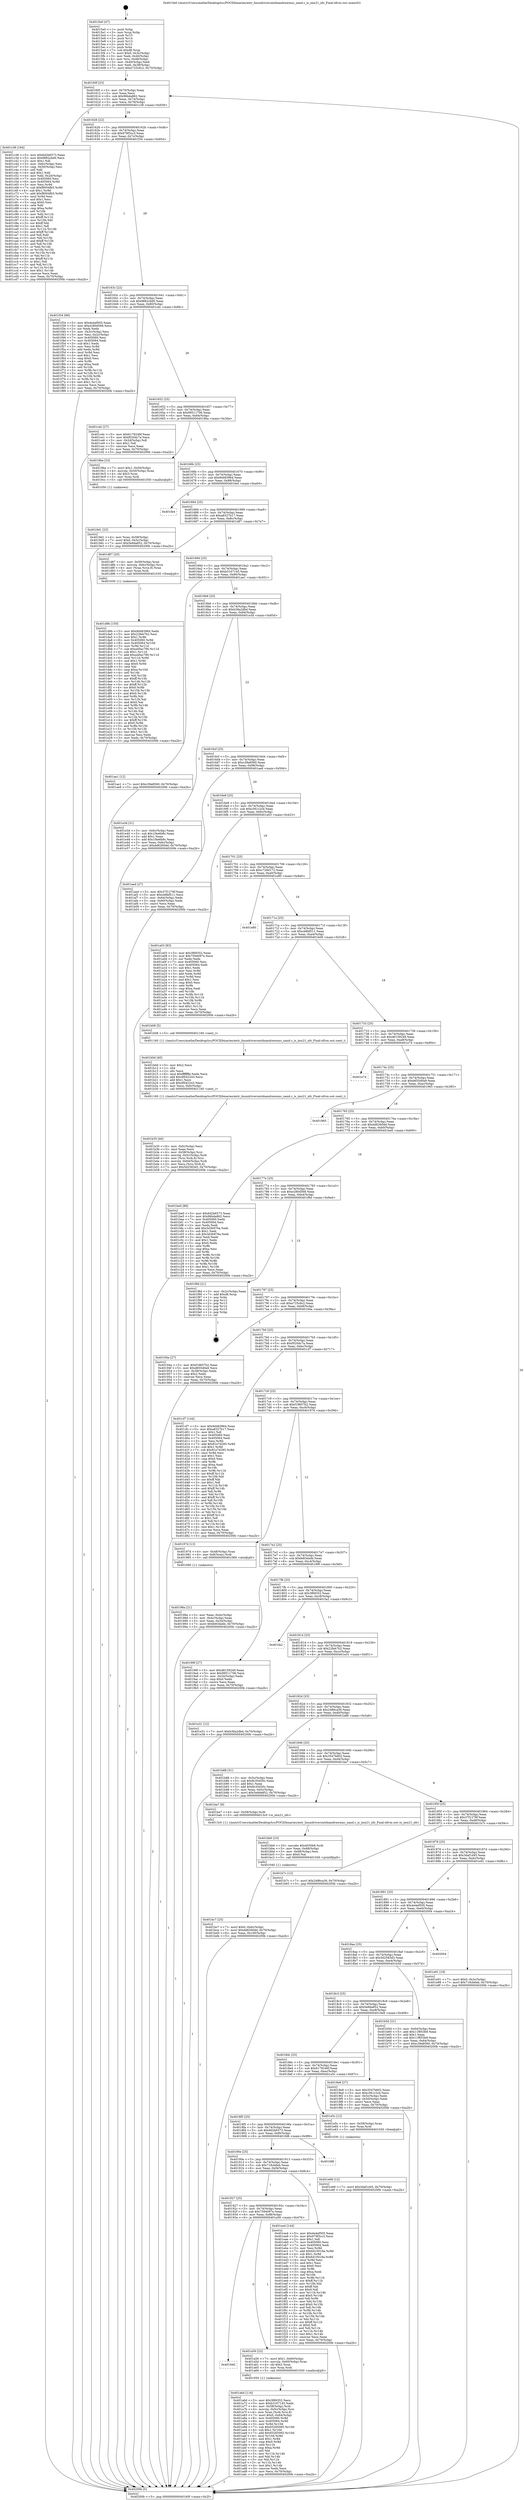 digraph "0x4015e0" {
  label = "0x4015e0 (/mnt/c/Users/mathe/Desktop/tcc/POCII/binaries/extr_linuxdriversmtdnandrawmxc_nand.c_is_imx21_nfc_Final-ollvm.out::main(0))"
  labelloc = "t"
  node[shape=record]

  Entry [label="",width=0.3,height=0.3,shape=circle,fillcolor=black,style=filled]
  "0x40160f" [label="{
     0x40160f [23]\l
     | [instrs]\l
     &nbsp;&nbsp;0x40160f \<+3\>: mov -0x70(%rbp),%eax\l
     &nbsp;&nbsp;0x401612 \<+2\>: mov %eax,%ecx\l
     &nbsp;&nbsp;0x401614 \<+6\>: sub $0x96bda862,%ecx\l
     &nbsp;&nbsp;0x40161a \<+3\>: mov %eax,-0x74(%rbp)\l
     &nbsp;&nbsp;0x40161d \<+3\>: mov %ecx,-0x78(%rbp)\l
     &nbsp;&nbsp;0x401620 \<+6\>: je 0000000000401c38 \<main+0x658\>\l
  }"]
  "0x401c38" [label="{
     0x401c38 [164]\l
     | [instrs]\l
     &nbsp;&nbsp;0x401c38 \<+5\>: mov $0x6d2b6573,%eax\l
     &nbsp;&nbsp;0x401c3d \<+5\>: mov $0x9882cbd0,%ecx\l
     &nbsp;&nbsp;0x401c42 \<+2\>: mov $0x1,%dl\l
     &nbsp;&nbsp;0x401c44 \<+3\>: mov -0x6c(%rbp),%esi\l
     &nbsp;&nbsp;0x401c47 \<+3\>: cmp -0x50(%rbp),%esi\l
     &nbsp;&nbsp;0x401c4a \<+4\>: setl %dil\l
     &nbsp;&nbsp;0x401c4e \<+4\>: and $0x1,%dil\l
     &nbsp;&nbsp;0x401c52 \<+4\>: mov %dil,-0x2d(%rbp)\l
     &nbsp;&nbsp;0x401c56 \<+7\>: mov 0x405060,%esi\l
     &nbsp;&nbsp;0x401c5d \<+8\>: mov 0x405064,%r8d\l
     &nbsp;&nbsp;0x401c65 \<+3\>: mov %esi,%r9d\l
     &nbsp;&nbsp;0x401c68 \<+7\>: sub $0xf8004fb5,%r9d\l
     &nbsp;&nbsp;0x401c6f \<+4\>: sub $0x1,%r9d\l
     &nbsp;&nbsp;0x401c73 \<+7\>: add $0xf8004fb5,%r9d\l
     &nbsp;&nbsp;0x401c7a \<+4\>: imul %r9d,%esi\l
     &nbsp;&nbsp;0x401c7e \<+3\>: and $0x1,%esi\l
     &nbsp;&nbsp;0x401c81 \<+3\>: cmp $0x0,%esi\l
     &nbsp;&nbsp;0x401c84 \<+4\>: sete %dil\l
     &nbsp;&nbsp;0x401c88 \<+4\>: cmp $0xa,%r8d\l
     &nbsp;&nbsp;0x401c8c \<+4\>: setl %r10b\l
     &nbsp;&nbsp;0x401c90 \<+3\>: mov %dil,%r11b\l
     &nbsp;&nbsp;0x401c93 \<+4\>: xor $0xff,%r11b\l
     &nbsp;&nbsp;0x401c97 \<+3\>: mov %r10b,%bl\l
     &nbsp;&nbsp;0x401c9a \<+3\>: xor $0xff,%bl\l
     &nbsp;&nbsp;0x401c9d \<+3\>: xor $0x1,%dl\l
     &nbsp;&nbsp;0x401ca0 \<+3\>: mov %r11b,%r14b\l
     &nbsp;&nbsp;0x401ca3 \<+4\>: and $0xff,%r14b\l
     &nbsp;&nbsp;0x401ca7 \<+3\>: and %dl,%dil\l
     &nbsp;&nbsp;0x401caa \<+3\>: mov %bl,%r15b\l
     &nbsp;&nbsp;0x401cad \<+4\>: and $0xff,%r15b\l
     &nbsp;&nbsp;0x401cb1 \<+3\>: and %dl,%r10b\l
     &nbsp;&nbsp;0x401cb4 \<+3\>: or %dil,%r14b\l
     &nbsp;&nbsp;0x401cb7 \<+3\>: or %r10b,%r15b\l
     &nbsp;&nbsp;0x401cba \<+3\>: xor %r15b,%r14b\l
     &nbsp;&nbsp;0x401cbd \<+3\>: or %bl,%r11b\l
     &nbsp;&nbsp;0x401cc0 \<+4\>: xor $0xff,%r11b\l
     &nbsp;&nbsp;0x401cc4 \<+3\>: or $0x1,%dl\l
     &nbsp;&nbsp;0x401cc7 \<+3\>: and %dl,%r11b\l
     &nbsp;&nbsp;0x401cca \<+3\>: or %r11b,%r14b\l
     &nbsp;&nbsp;0x401ccd \<+4\>: test $0x1,%r14b\l
     &nbsp;&nbsp;0x401cd1 \<+3\>: cmovne %ecx,%eax\l
     &nbsp;&nbsp;0x401cd4 \<+3\>: mov %eax,-0x70(%rbp)\l
     &nbsp;&nbsp;0x401cd7 \<+5\>: jmp 000000000040200b \<main+0xa2b\>\l
  }"]
  "0x401626" [label="{
     0x401626 [22]\l
     | [instrs]\l
     &nbsp;&nbsp;0x401626 \<+5\>: jmp 000000000040162b \<main+0x4b\>\l
     &nbsp;&nbsp;0x40162b \<+3\>: mov -0x74(%rbp),%eax\l
     &nbsp;&nbsp;0x40162e \<+5\>: sub $0x979f3cc3,%eax\l
     &nbsp;&nbsp;0x401633 \<+3\>: mov %eax,-0x7c(%rbp)\l
     &nbsp;&nbsp;0x401636 \<+6\>: je 0000000000401f34 \<main+0x954\>\l
  }"]
  Exit [label="",width=0.3,height=0.3,shape=circle,fillcolor=black,style=filled,peripheries=2]
  "0x401f34" [label="{
     0x401f34 [89]\l
     | [instrs]\l
     &nbsp;&nbsp;0x401f34 \<+5\>: mov $0x4e4ef505,%eax\l
     &nbsp;&nbsp;0x401f39 \<+5\>: mov $0xe280d568,%ecx\l
     &nbsp;&nbsp;0x401f3e \<+2\>: xor %edx,%edx\l
     &nbsp;&nbsp;0x401f40 \<+3\>: mov -0x3c(%rbp),%esi\l
     &nbsp;&nbsp;0x401f43 \<+3\>: mov %esi,-0x2c(%rbp)\l
     &nbsp;&nbsp;0x401f46 \<+7\>: mov 0x405060,%esi\l
     &nbsp;&nbsp;0x401f4d \<+7\>: mov 0x405064,%edi\l
     &nbsp;&nbsp;0x401f54 \<+3\>: sub $0x1,%edx\l
     &nbsp;&nbsp;0x401f57 \<+3\>: mov %esi,%r8d\l
     &nbsp;&nbsp;0x401f5a \<+3\>: add %edx,%r8d\l
     &nbsp;&nbsp;0x401f5d \<+4\>: imul %r8d,%esi\l
     &nbsp;&nbsp;0x401f61 \<+3\>: and $0x1,%esi\l
     &nbsp;&nbsp;0x401f64 \<+3\>: cmp $0x0,%esi\l
     &nbsp;&nbsp;0x401f67 \<+4\>: sete %r9b\l
     &nbsp;&nbsp;0x401f6b \<+3\>: cmp $0xa,%edi\l
     &nbsp;&nbsp;0x401f6e \<+4\>: setl %r10b\l
     &nbsp;&nbsp;0x401f72 \<+3\>: mov %r9b,%r11b\l
     &nbsp;&nbsp;0x401f75 \<+3\>: and %r10b,%r11b\l
     &nbsp;&nbsp;0x401f78 \<+3\>: xor %r10b,%r9b\l
     &nbsp;&nbsp;0x401f7b \<+3\>: or %r9b,%r11b\l
     &nbsp;&nbsp;0x401f7e \<+4\>: test $0x1,%r11b\l
     &nbsp;&nbsp;0x401f82 \<+3\>: cmovne %ecx,%eax\l
     &nbsp;&nbsp;0x401f85 \<+3\>: mov %eax,-0x70(%rbp)\l
     &nbsp;&nbsp;0x401f88 \<+5\>: jmp 000000000040200b \<main+0xa2b\>\l
  }"]
  "0x40163c" [label="{
     0x40163c [22]\l
     | [instrs]\l
     &nbsp;&nbsp;0x40163c \<+5\>: jmp 0000000000401641 \<main+0x61\>\l
     &nbsp;&nbsp;0x401641 \<+3\>: mov -0x74(%rbp),%eax\l
     &nbsp;&nbsp;0x401644 \<+5\>: sub $0x9882cbd0,%eax\l
     &nbsp;&nbsp;0x401649 \<+3\>: mov %eax,-0x80(%rbp)\l
     &nbsp;&nbsp;0x40164c \<+6\>: je 0000000000401cdc \<main+0x6fc\>\l
  }"]
  "0x401e68" [label="{
     0x401e68 [12]\l
     | [instrs]\l
     &nbsp;&nbsp;0x401e68 \<+7\>: movl $0x3daf1d45,-0x70(%rbp)\l
     &nbsp;&nbsp;0x401e6f \<+5\>: jmp 000000000040200b \<main+0xa2b\>\l
  }"]
  "0x401cdc" [label="{
     0x401cdc [27]\l
     | [instrs]\l
     &nbsp;&nbsp;0x401cdc \<+5\>: mov $0x6178246f,%eax\l
     &nbsp;&nbsp;0x401ce1 \<+5\>: mov $0xf020dc7a,%ecx\l
     &nbsp;&nbsp;0x401ce6 \<+3\>: mov -0x2d(%rbp),%dl\l
     &nbsp;&nbsp;0x401ce9 \<+3\>: test $0x1,%dl\l
     &nbsp;&nbsp;0x401cec \<+3\>: cmovne %ecx,%eax\l
     &nbsp;&nbsp;0x401cef \<+3\>: mov %eax,-0x70(%rbp)\l
     &nbsp;&nbsp;0x401cf2 \<+5\>: jmp 000000000040200b \<main+0xa2b\>\l
  }"]
  "0x401652" [label="{
     0x401652 [25]\l
     | [instrs]\l
     &nbsp;&nbsp;0x401652 \<+5\>: jmp 0000000000401657 \<main+0x77\>\l
     &nbsp;&nbsp;0x401657 \<+3\>: mov -0x74(%rbp),%eax\l
     &nbsp;&nbsp;0x40165a \<+5\>: sub $0x99511706,%eax\l
     &nbsp;&nbsp;0x40165f \<+6\>: mov %eax,-0x84(%rbp)\l
     &nbsp;&nbsp;0x401665 \<+6\>: je 00000000004019ba \<main+0x3da\>\l
  }"]
  "0x401d9b" [label="{
     0x401d9b [150]\l
     | [instrs]\l
     &nbsp;&nbsp;0x401d9b \<+5\>: mov $0x9d483964,%edx\l
     &nbsp;&nbsp;0x401da0 \<+5\>: mov $0x22feb7b2,%esi\l
     &nbsp;&nbsp;0x401da5 \<+3\>: mov $0x1,%r8b\l
     &nbsp;&nbsp;0x401da8 \<+8\>: mov 0x405060,%r9d\l
     &nbsp;&nbsp;0x401db0 \<+8\>: mov 0x405064,%r10d\l
     &nbsp;&nbsp;0x401db8 \<+3\>: mov %r9d,%r11d\l
     &nbsp;&nbsp;0x401dbb \<+7\>: sub $0xa40ac790,%r11d\l
     &nbsp;&nbsp;0x401dc2 \<+4\>: sub $0x1,%r11d\l
     &nbsp;&nbsp;0x401dc6 \<+7\>: add $0xa40ac790,%r11d\l
     &nbsp;&nbsp;0x401dcd \<+4\>: imul %r11d,%r9d\l
     &nbsp;&nbsp;0x401dd1 \<+4\>: and $0x1,%r9d\l
     &nbsp;&nbsp;0x401dd5 \<+4\>: cmp $0x0,%r9d\l
     &nbsp;&nbsp;0x401dd9 \<+3\>: sete %bl\l
     &nbsp;&nbsp;0x401ddc \<+4\>: cmp $0xa,%r10d\l
     &nbsp;&nbsp;0x401de0 \<+4\>: setl %r14b\l
     &nbsp;&nbsp;0x401de4 \<+3\>: mov %bl,%r15b\l
     &nbsp;&nbsp;0x401de7 \<+4\>: xor $0xff,%r15b\l
     &nbsp;&nbsp;0x401deb \<+3\>: mov %r14b,%r12b\l
     &nbsp;&nbsp;0x401dee \<+4\>: xor $0xff,%r12b\l
     &nbsp;&nbsp;0x401df2 \<+4\>: xor $0x0,%r8b\l
     &nbsp;&nbsp;0x401df6 \<+3\>: mov %r15b,%r13b\l
     &nbsp;&nbsp;0x401df9 \<+4\>: and $0x0,%r13b\l
     &nbsp;&nbsp;0x401dfd \<+3\>: and %r8b,%bl\l
     &nbsp;&nbsp;0x401e00 \<+3\>: mov %r12b,%al\l
     &nbsp;&nbsp;0x401e03 \<+2\>: and $0x0,%al\l
     &nbsp;&nbsp;0x401e05 \<+3\>: and %r8b,%r14b\l
     &nbsp;&nbsp;0x401e08 \<+3\>: or %bl,%r13b\l
     &nbsp;&nbsp;0x401e0b \<+3\>: or %r14b,%al\l
     &nbsp;&nbsp;0x401e0e \<+3\>: xor %al,%r13b\l
     &nbsp;&nbsp;0x401e11 \<+3\>: or %r12b,%r15b\l
     &nbsp;&nbsp;0x401e14 \<+4\>: xor $0xff,%r15b\l
     &nbsp;&nbsp;0x401e18 \<+4\>: or $0x0,%r8b\l
     &nbsp;&nbsp;0x401e1c \<+3\>: and %r8b,%r15b\l
     &nbsp;&nbsp;0x401e1f \<+3\>: or %r15b,%r13b\l
     &nbsp;&nbsp;0x401e22 \<+4\>: test $0x1,%r13b\l
     &nbsp;&nbsp;0x401e26 \<+3\>: cmovne %esi,%edx\l
     &nbsp;&nbsp;0x401e29 \<+3\>: mov %edx,-0x70(%rbp)\l
     &nbsp;&nbsp;0x401e2c \<+5\>: jmp 000000000040200b \<main+0xa2b\>\l
  }"]
  "0x4019ba" [label="{
     0x4019ba [23]\l
     | [instrs]\l
     &nbsp;&nbsp;0x4019ba \<+7\>: movl $0x1,-0x50(%rbp)\l
     &nbsp;&nbsp;0x4019c1 \<+4\>: movslq -0x50(%rbp),%rax\l
     &nbsp;&nbsp;0x4019c5 \<+4\>: shl $0x3,%rax\l
     &nbsp;&nbsp;0x4019c9 \<+3\>: mov %rax,%rdi\l
     &nbsp;&nbsp;0x4019cc \<+5\>: call 0000000000401050 \<malloc@plt\>\l
     | [calls]\l
     &nbsp;&nbsp;0x401050 \{1\} (unknown)\l
  }"]
  "0x40166b" [label="{
     0x40166b [25]\l
     | [instrs]\l
     &nbsp;&nbsp;0x40166b \<+5\>: jmp 0000000000401670 \<main+0x90\>\l
     &nbsp;&nbsp;0x401670 \<+3\>: mov -0x74(%rbp),%eax\l
     &nbsp;&nbsp;0x401673 \<+5\>: sub $0x9d483964,%eax\l
     &nbsp;&nbsp;0x401678 \<+6\>: mov %eax,-0x88(%rbp)\l
     &nbsp;&nbsp;0x40167e \<+6\>: je 0000000000401fe4 \<main+0xa04\>\l
  }"]
  "0x401bc7" [label="{
     0x401bc7 [25]\l
     | [instrs]\l
     &nbsp;&nbsp;0x401bc7 \<+7\>: movl $0x0,-0x6c(%rbp)\l
     &nbsp;&nbsp;0x401bce \<+7\>: movl $0xdd6260dd,-0x70(%rbp)\l
     &nbsp;&nbsp;0x401bd5 \<+6\>: mov %eax,-0x100(%rbp)\l
     &nbsp;&nbsp;0x401bdb \<+5\>: jmp 000000000040200b \<main+0xa2b\>\l
  }"]
  "0x401fe4" [label="{
     0x401fe4\l
  }", style=dashed]
  "0x401684" [label="{
     0x401684 [25]\l
     | [instrs]\l
     &nbsp;&nbsp;0x401684 \<+5\>: jmp 0000000000401689 \<main+0xa9\>\l
     &nbsp;&nbsp;0x401689 \<+3\>: mov -0x74(%rbp),%eax\l
     &nbsp;&nbsp;0x40168c \<+5\>: sub $0xa8327b17,%eax\l
     &nbsp;&nbsp;0x401691 \<+6\>: mov %eax,-0x8c(%rbp)\l
     &nbsp;&nbsp;0x401697 \<+6\>: je 0000000000401d87 \<main+0x7a7\>\l
  }"]
  "0x401bb0" [label="{
     0x401bb0 [23]\l
     | [instrs]\l
     &nbsp;&nbsp;0x401bb0 \<+10\>: movabs $0x4030b6,%rdi\l
     &nbsp;&nbsp;0x401bba \<+3\>: mov %eax,-0x68(%rbp)\l
     &nbsp;&nbsp;0x401bbd \<+3\>: mov -0x68(%rbp),%esi\l
     &nbsp;&nbsp;0x401bc0 \<+2\>: mov $0x0,%al\l
     &nbsp;&nbsp;0x401bc2 \<+5\>: call 0000000000401040 \<printf@plt\>\l
     | [calls]\l
     &nbsp;&nbsp;0x401040 \{1\} (unknown)\l
  }"]
  "0x401d87" [label="{
     0x401d87 [20]\l
     | [instrs]\l
     &nbsp;&nbsp;0x401d87 \<+4\>: mov -0x58(%rbp),%rax\l
     &nbsp;&nbsp;0x401d8b \<+4\>: movslq -0x6c(%rbp),%rcx\l
     &nbsp;&nbsp;0x401d8f \<+4\>: mov (%rax,%rcx,8),%rax\l
     &nbsp;&nbsp;0x401d93 \<+3\>: mov %rax,%rdi\l
     &nbsp;&nbsp;0x401d96 \<+5\>: call 0000000000401030 \<free@plt\>\l
     | [calls]\l
     &nbsp;&nbsp;0x401030 \{1\} (unknown)\l
  }"]
  "0x40169d" [label="{
     0x40169d [25]\l
     | [instrs]\l
     &nbsp;&nbsp;0x40169d \<+5\>: jmp 00000000004016a2 \<main+0xc2\>\l
     &nbsp;&nbsp;0x4016a2 \<+3\>: mov -0x74(%rbp),%eax\l
     &nbsp;&nbsp;0x4016a5 \<+5\>: sub $0xb3167145,%eax\l
     &nbsp;&nbsp;0x4016aa \<+6\>: mov %eax,-0x90(%rbp)\l
     &nbsp;&nbsp;0x4016b0 \<+6\>: je 0000000000401ae1 \<main+0x501\>\l
  }"]
  "0x401b35" [label="{
     0x401b35 [40]\l
     | [instrs]\l
     &nbsp;&nbsp;0x401b35 \<+6\>: mov -0xfc(%rbp),%ecx\l
     &nbsp;&nbsp;0x401b3b \<+3\>: imul %eax,%ecx\l
     &nbsp;&nbsp;0x401b3e \<+4\>: mov -0x58(%rbp),%rsi\l
     &nbsp;&nbsp;0x401b42 \<+4\>: movslq -0x5c(%rbp),%rdi\l
     &nbsp;&nbsp;0x401b46 \<+4\>: mov (%rsi,%rdi,8),%rsi\l
     &nbsp;&nbsp;0x401b4a \<+4\>: movslq -0x64(%rbp),%rdi\l
     &nbsp;&nbsp;0x401b4e \<+3\>: mov %ecx,(%rsi,%rdi,4)\l
     &nbsp;&nbsp;0x401b51 \<+7\>: movl $0x5d2583d3,-0x70(%rbp)\l
     &nbsp;&nbsp;0x401b58 \<+5\>: jmp 000000000040200b \<main+0xa2b\>\l
  }"]
  "0x401ae1" [label="{
     0x401ae1 [12]\l
     | [instrs]\l
     &nbsp;&nbsp;0x401ae1 \<+7\>: movl $0xc39a8560,-0x70(%rbp)\l
     &nbsp;&nbsp;0x401ae8 \<+5\>: jmp 000000000040200b \<main+0xa2b\>\l
  }"]
  "0x4016b6" [label="{
     0x4016b6 [25]\l
     | [instrs]\l
     &nbsp;&nbsp;0x4016b6 \<+5\>: jmp 00000000004016bb \<main+0xdb\>\l
     &nbsp;&nbsp;0x4016bb \<+3\>: mov -0x74(%rbp),%eax\l
     &nbsp;&nbsp;0x4016be \<+5\>: sub $0xb36a2dbd,%eax\l
     &nbsp;&nbsp;0x4016c3 \<+6\>: mov %eax,-0x94(%rbp)\l
     &nbsp;&nbsp;0x4016c9 \<+6\>: je 0000000000401e3d \<main+0x85d\>\l
  }"]
  "0x401b0d" [label="{
     0x401b0d [40]\l
     | [instrs]\l
     &nbsp;&nbsp;0x401b0d \<+5\>: mov $0x2,%ecx\l
     &nbsp;&nbsp;0x401b12 \<+1\>: cltd\l
     &nbsp;&nbsp;0x401b13 \<+2\>: idiv %ecx\l
     &nbsp;&nbsp;0x401b15 \<+6\>: imul $0xfffffffe,%edx,%ecx\l
     &nbsp;&nbsp;0x401b1b \<+6\>: add $0x4f042243,%ecx\l
     &nbsp;&nbsp;0x401b21 \<+3\>: add $0x1,%ecx\l
     &nbsp;&nbsp;0x401b24 \<+6\>: sub $0x4f042243,%ecx\l
     &nbsp;&nbsp;0x401b2a \<+6\>: mov %ecx,-0xfc(%rbp)\l
     &nbsp;&nbsp;0x401b30 \<+5\>: call 0000000000401160 \<next_i\>\l
     | [calls]\l
     &nbsp;&nbsp;0x401160 \{1\} (/mnt/c/Users/mathe/Desktop/tcc/POCII/binaries/extr_linuxdriversmtdnandrawmxc_nand.c_is_imx21_nfc_Final-ollvm.out::next_i)\l
  }"]
  "0x401e3d" [label="{
     0x401e3d [31]\l
     | [instrs]\l
     &nbsp;&nbsp;0x401e3d \<+3\>: mov -0x6c(%rbp),%eax\l
     &nbsp;&nbsp;0x401e40 \<+5\>: sub $0x1f4e6b8c,%eax\l
     &nbsp;&nbsp;0x401e45 \<+3\>: add $0x1,%eax\l
     &nbsp;&nbsp;0x401e48 \<+5\>: add $0x1f4e6b8c,%eax\l
     &nbsp;&nbsp;0x401e4d \<+3\>: mov %eax,-0x6c(%rbp)\l
     &nbsp;&nbsp;0x401e50 \<+7\>: movl $0xdd6260dd,-0x70(%rbp)\l
     &nbsp;&nbsp;0x401e57 \<+5\>: jmp 000000000040200b \<main+0xa2b\>\l
  }"]
  "0x4016cf" [label="{
     0x4016cf [25]\l
     | [instrs]\l
     &nbsp;&nbsp;0x4016cf \<+5\>: jmp 00000000004016d4 \<main+0xf4\>\l
     &nbsp;&nbsp;0x4016d4 \<+3\>: mov -0x74(%rbp),%eax\l
     &nbsp;&nbsp;0x4016d7 \<+5\>: sub $0xc39a8560,%eax\l
     &nbsp;&nbsp;0x4016dc \<+6\>: mov %eax,-0x98(%rbp)\l
     &nbsp;&nbsp;0x4016e2 \<+6\>: je 0000000000401aed \<main+0x50d\>\l
  }"]
  "0x401a6d" [label="{
     0x401a6d [116]\l
     | [instrs]\l
     &nbsp;&nbsp;0x401a6d \<+5\>: mov $0x3f69352,%ecx\l
     &nbsp;&nbsp;0x401a72 \<+5\>: mov $0xb3167145,%edx\l
     &nbsp;&nbsp;0x401a77 \<+4\>: mov -0x58(%rbp),%rdi\l
     &nbsp;&nbsp;0x401a7b \<+4\>: movslq -0x5c(%rbp),%rsi\l
     &nbsp;&nbsp;0x401a7f \<+4\>: mov %rax,(%rdi,%rsi,8)\l
     &nbsp;&nbsp;0x401a83 \<+7\>: movl $0x0,-0x64(%rbp)\l
     &nbsp;&nbsp;0x401a8a \<+8\>: mov 0x405060,%r8d\l
     &nbsp;&nbsp;0x401a92 \<+8\>: mov 0x405064,%r9d\l
     &nbsp;&nbsp;0x401a9a \<+3\>: mov %r8d,%r10d\l
     &nbsp;&nbsp;0x401a9d \<+7\>: sub $0x93265065,%r10d\l
     &nbsp;&nbsp;0x401aa4 \<+4\>: sub $0x1,%r10d\l
     &nbsp;&nbsp;0x401aa8 \<+7\>: add $0x93265065,%r10d\l
     &nbsp;&nbsp;0x401aaf \<+4\>: imul %r10d,%r8d\l
     &nbsp;&nbsp;0x401ab3 \<+4\>: and $0x1,%r8d\l
     &nbsp;&nbsp;0x401ab7 \<+4\>: cmp $0x0,%r8d\l
     &nbsp;&nbsp;0x401abb \<+4\>: sete %r11b\l
     &nbsp;&nbsp;0x401abf \<+4\>: cmp $0xa,%r9d\l
     &nbsp;&nbsp;0x401ac3 \<+3\>: setl %bl\l
     &nbsp;&nbsp;0x401ac6 \<+3\>: mov %r11b,%r14b\l
     &nbsp;&nbsp;0x401ac9 \<+3\>: and %bl,%r14b\l
     &nbsp;&nbsp;0x401acc \<+3\>: xor %bl,%r11b\l
     &nbsp;&nbsp;0x401acf \<+3\>: or %r11b,%r14b\l
     &nbsp;&nbsp;0x401ad2 \<+4\>: test $0x1,%r14b\l
     &nbsp;&nbsp;0x401ad6 \<+3\>: cmovne %edx,%ecx\l
     &nbsp;&nbsp;0x401ad9 \<+3\>: mov %ecx,-0x70(%rbp)\l
     &nbsp;&nbsp;0x401adc \<+5\>: jmp 000000000040200b \<main+0xa2b\>\l
  }"]
  "0x401aed" [label="{
     0x401aed [27]\l
     | [instrs]\l
     &nbsp;&nbsp;0x401aed \<+5\>: mov $0x37f1279f,%eax\l
     &nbsp;&nbsp;0x401af2 \<+5\>: mov $0xcb8bf511,%ecx\l
     &nbsp;&nbsp;0x401af7 \<+3\>: mov -0x64(%rbp),%edx\l
     &nbsp;&nbsp;0x401afa \<+3\>: cmp -0x60(%rbp),%edx\l
     &nbsp;&nbsp;0x401afd \<+3\>: cmovl %ecx,%eax\l
     &nbsp;&nbsp;0x401b00 \<+3\>: mov %eax,-0x70(%rbp)\l
     &nbsp;&nbsp;0x401b03 \<+5\>: jmp 000000000040200b \<main+0xa2b\>\l
  }"]
  "0x4016e8" [label="{
     0x4016e8 [25]\l
     | [instrs]\l
     &nbsp;&nbsp;0x4016e8 \<+5\>: jmp 00000000004016ed \<main+0x10d\>\l
     &nbsp;&nbsp;0x4016ed \<+3\>: mov -0x74(%rbp),%eax\l
     &nbsp;&nbsp;0x4016f0 \<+5\>: sub $0xc561c2cb,%eax\l
     &nbsp;&nbsp;0x4016f5 \<+6\>: mov %eax,-0x9c(%rbp)\l
     &nbsp;&nbsp;0x4016fb \<+6\>: je 0000000000401a03 \<main+0x423\>\l
  }"]
  "0x401940" [label="{
     0x401940\l
  }", style=dashed]
  "0x401a03" [label="{
     0x401a03 [83]\l
     | [instrs]\l
     &nbsp;&nbsp;0x401a03 \<+5\>: mov $0x3f69352,%eax\l
     &nbsp;&nbsp;0x401a08 \<+5\>: mov $0x7594097e,%ecx\l
     &nbsp;&nbsp;0x401a0d \<+2\>: xor %edx,%edx\l
     &nbsp;&nbsp;0x401a0f \<+7\>: mov 0x405060,%esi\l
     &nbsp;&nbsp;0x401a16 \<+7\>: mov 0x405064,%edi\l
     &nbsp;&nbsp;0x401a1d \<+3\>: sub $0x1,%edx\l
     &nbsp;&nbsp;0x401a20 \<+3\>: mov %esi,%r8d\l
     &nbsp;&nbsp;0x401a23 \<+3\>: add %edx,%r8d\l
     &nbsp;&nbsp;0x401a26 \<+4\>: imul %r8d,%esi\l
     &nbsp;&nbsp;0x401a2a \<+3\>: and $0x1,%esi\l
     &nbsp;&nbsp;0x401a2d \<+3\>: cmp $0x0,%esi\l
     &nbsp;&nbsp;0x401a30 \<+4\>: sete %r9b\l
     &nbsp;&nbsp;0x401a34 \<+3\>: cmp $0xa,%edi\l
     &nbsp;&nbsp;0x401a37 \<+4\>: setl %r10b\l
     &nbsp;&nbsp;0x401a3b \<+3\>: mov %r9b,%r11b\l
     &nbsp;&nbsp;0x401a3e \<+3\>: and %r10b,%r11b\l
     &nbsp;&nbsp;0x401a41 \<+3\>: xor %r10b,%r9b\l
     &nbsp;&nbsp;0x401a44 \<+3\>: or %r9b,%r11b\l
     &nbsp;&nbsp;0x401a47 \<+4\>: test $0x1,%r11b\l
     &nbsp;&nbsp;0x401a4b \<+3\>: cmovne %ecx,%eax\l
     &nbsp;&nbsp;0x401a4e \<+3\>: mov %eax,-0x70(%rbp)\l
     &nbsp;&nbsp;0x401a51 \<+5\>: jmp 000000000040200b \<main+0xa2b\>\l
  }"]
  "0x401701" [label="{
     0x401701 [25]\l
     | [instrs]\l
     &nbsp;&nbsp;0x401701 \<+5\>: jmp 0000000000401706 \<main+0x126\>\l
     &nbsp;&nbsp;0x401706 \<+3\>: mov -0x74(%rbp),%eax\l
     &nbsp;&nbsp;0x401709 \<+5\>: sub $0xc729d172,%eax\l
     &nbsp;&nbsp;0x40170e \<+6\>: mov %eax,-0xa0(%rbp)\l
     &nbsp;&nbsp;0x401714 \<+6\>: je 0000000000401e80 \<main+0x8a0\>\l
  }"]
  "0x401a56" [label="{
     0x401a56 [23]\l
     | [instrs]\l
     &nbsp;&nbsp;0x401a56 \<+7\>: movl $0x1,-0x60(%rbp)\l
     &nbsp;&nbsp;0x401a5d \<+4\>: movslq -0x60(%rbp),%rax\l
     &nbsp;&nbsp;0x401a61 \<+4\>: shl $0x2,%rax\l
     &nbsp;&nbsp;0x401a65 \<+3\>: mov %rax,%rdi\l
     &nbsp;&nbsp;0x401a68 \<+5\>: call 0000000000401050 \<malloc@plt\>\l
     | [calls]\l
     &nbsp;&nbsp;0x401050 \{1\} (unknown)\l
  }"]
  "0x401e80" [label="{
     0x401e80\l
  }", style=dashed]
  "0x40171a" [label="{
     0x40171a [25]\l
     | [instrs]\l
     &nbsp;&nbsp;0x40171a \<+5\>: jmp 000000000040171f \<main+0x13f\>\l
     &nbsp;&nbsp;0x40171f \<+3\>: mov -0x74(%rbp),%eax\l
     &nbsp;&nbsp;0x401722 \<+5\>: sub $0xcb8bf511,%eax\l
     &nbsp;&nbsp;0x401727 \<+6\>: mov %eax,-0xa4(%rbp)\l
     &nbsp;&nbsp;0x40172d \<+6\>: je 0000000000401b08 \<main+0x528\>\l
  }"]
  "0x401927" [label="{
     0x401927 [25]\l
     | [instrs]\l
     &nbsp;&nbsp;0x401927 \<+5\>: jmp 000000000040192c \<main+0x34c\>\l
     &nbsp;&nbsp;0x40192c \<+3\>: mov -0x74(%rbp),%eax\l
     &nbsp;&nbsp;0x40192f \<+5\>: sub $0x7594097e,%eax\l
     &nbsp;&nbsp;0x401934 \<+6\>: mov %eax,-0xf8(%rbp)\l
     &nbsp;&nbsp;0x40193a \<+6\>: je 0000000000401a56 \<main+0x476\>\l
  }"]
  "0x401b08" [label="{
     0x401b08 [5]\l
     | [instrs]\l
     &nbsp;&nbsp;0x401b08 \<+5\>: call 0000000000401160 \<next_i\>\l
     | [calls]\l
     &nbsp;&nbsp;0x401160 \{1\} (/mnt/c/Users/mathe/Desktop/tcc/POCII/binaries/extr_linuxdriversmtdnandrawmxc_nand.c_is_imx21_nfc_Final-ollvm.out::next_i)\l
  }"]
  "0x401733" [label="{
     0x401733 [25]\l
     | [instrs]\l
     &nbsp;&nbsp;0x401733 \<+5\>: jmp 0000000000401738 \<main+0x158\>\l
     &nbsp;&nbsp;0x401738 \<+3\>: mov -0x74(%rbp),%eax\l
     &nbsp;&nbsp;0x40173b \<+5\>: sub $0xd6159249,%eax\l
     &nbsp;&nbsp;0x401740 \<+6\>: mov %eax,-0xa8(%rbp)\l
     &nbsp;&nbsp;0x401746 \<+6\>: je 0000000000401e74 \<main+0x894\>\l
  }"]
  "0x401ea4" [label="{
     0x401ea4 [144]\l
     | [instrs]\l
     &nbsp;&nbsp;0x401ea4 \<+5\>: mov $0x4e4ef505,%eax\l
     &nbsp;&nbsp;0x401ea9 \<+5\>: mov $0x979f3cc3,%ecx\l
     &nbsp;&nbsp;0x401eae \<+2\>: mov $0x1,%dl\l
     &nbsp;&nbsp;0x401eb0 \<+7\>: mov 0x405060,%esi\l
     &nbsp;&nbsp;0x401eb7 \<+7\>: mov 0x405064,%edi\l
     &nbsp;&nbsp;0x401ebe \<+3\>: mov %esi,%r8d\l
     &nbsp;&nbsp;0x401ec1 \<+7\>: add $0x6d10018a,%r8d\l
     &nbsp;&nbsp;0x401ec8 \<+4\>: sub $0x1,%r8d\l
     &nbsp;&nbsp;0x401ecc \<+7\>: sub $0x6d10018a,%r8d\l
     &nbsp;&nbsp;0x401ed3 \<+4\>: imul %r8d,%esi\l
     &nbsp;&nbsp;0x401ed7 \<+3\>: and $0x1,%esi\l
     &nbsp;&nbsp;0x401eda \<+3\>: cmp $0x0,%esi\l
     &nbsp;&nbsp;0x401edd \<+4\>: sete %r9b\l
     &nbsp;&nbsp;0x401ee1 \<+3\>: cmp $0xa,%edi\l
     &nbsp;&nbsp;0x401ee4 \<+4\>: setl %r10b\l
     &nbsp;&nbsp;0x401ee8 \<+3\>: mov %r9b,%r11b\l
     &nbsp;&nbsp;0x401eeb \<+4\>: xor $0xff,%r11b\l
     &nbsp;&nbsp;0x401eef \<+3\>: mov %r10b,%bl\l
     &nbsp;&nbsp;0x401ef2 \<+3\>: xor $0xff,%bl\l
     &nbsp;&nbsp;0x401ef5 \<+3\>: xor $0x0,%dl\l
     &nbsp;&nbsp;0x401ef8 \<+3\>: mov %r11b,%r14b\l
     &nbsp;&nbsp;0x401efb \<+4\>: and $0x0,%r14b\l
     &nbsp;&nbsp;0x401eff \<+3\>: and %dl,%r9b\l
     &nbsp;&nbsp;0x401f02 \<+3\>: mov %bl,%r15b\l
     &nbsp;&nbsp;0x401f05 \<+4\>: and $0x0,%r15b\l
     &nbsp;&nbsp;0x401f09 \<+3\>: and %dl,%r10b\l
     &nbsp;&nbsp;0x401f0c \<+3\>: or %r9b,%r14b\l
     &nbsp;&nbsp;0x401f0f \<+3\>: or %r10b,%r15b\l
     &nbsp;&nbsp;0x401f12 \<+3\>: xor %r15b,%r14b\l
     &nbsp;&nbsp;0x401f15 \<+3\>: or %bl,%r11b\l
     &nbsp;&nbsp;0x401f18 \<+4\>: xor $0xff,%r11b\l
     &nbsp;&nbsp;0x401f1c \<+3\>: or $0x0,%dl\l
     &nbsp;&nbsp;0x401f1f \<+3\>: and %dl,%r11b\l
     &nbsp;&nbsp;0x401f22 \<+3\>: or %r11b,%r14b\l
     &nbsp;&nbsp;0x401f25 \<+4\>: test $0x1,%r14b\l
     &nbsp;&nbsp;0x401f29 \<+3\>: cmovne %ecx,%eax\l
     &nbsp;&nbsp;0x401f2c \<+3\>: mov %eax,-0x70(%rbp)\l
     &nbsp;&nbsp;0x401f2f \<+5\>: jmp 000000000040200b \<main+0xa2b\>\l
  }"]
  "0x401e74" [label="{
     0x401e74\l
  }", style=dashed]
  "0x40174c" [label="{
     0x40174c [25]\l
     | [instrs]\l
     &nbsp;&nbsp;0x40174c \<+5\>: jmp 0000000000401751 \<main+0x171\>\l
     &nbsp;&nbsp;0x401751 \<+3\>: mov -0x74(%rbp),%eax\l
     &nbsp;&nbsp;0x401754 \<+5\>: sub $0xd655d0a9,%eax\l
     &nbsp;&nbsp;0x401759 \<+6\>: mov %eax,-0xac(%rbp)\l
     &nbsp;&nbsp;0x40175f \<+6\>: je 0000000000401965 \<main+0x385\>\l
  }"]
  "0x40190e" [label="{
     0x40190e [25]\l
     | [instrs]\l
     &nbsp;&nbsp;0x40190e \<+5\>: jmp 0000000000401913 \<main+0x333\>\l
     &nbsp;&nbsp;0x401913 \<+3\>: mov -0x74(%rbp),%eax\l
     &nbsp;&nbsp;0x401916 \<+5\>: sub $0x718cb6eb,%eax\l
     &nbsp;&nbsp;0x40191b \<+6\>: mov %eax,-0xf4(%rbp)\l
     &nbsp;&nbsp;0x401921 \<+6\>: je 0000000000401ea4 \<main+0x8c4\>\l
  }"]
  "0x401965" [label="{
     0x401965\l
  }", style=dashed]
  "0x401765" [label="{
     0x401765 [25]\l
     | [instrs]\l
     &nbsp;&nbsp;0x401765 \<+5\>: jmp 000000000040176a \<main+0x18a\>\l
     &nbsp;&nbsp;0x40176a \<+3\>: mov -0x74(%rbp),%eax\l
     &nbsp;&nbsp;0x40176d \<+5\>: sub $0xdd6260dd,%eax\l
     &nbsp;&nbsp;0x401772 \<+6\>: mov %eax,-0xb0(%rbp)\l
     &nbsp;&nbsp;0x401778 \<+6\>: je 0000000000401be0 \<main+0x600\>\l
  }"]
  "0x401fd8" [label="{
     0x401fd8\l
  }", style=dashed]
  "0x401be0" [label="{
     0x401be0 [88]\l
     | [instrs]\l
     &nbsp;&nbsp;0x401be0 \<+5\>: mov $0x6d2b6573,%eax\l
     &nbsp;&nbsp;0x401be5 \<+5\>: mov $0x96bda862,%ecx\l
     &nbsp;&nbsp;0x401bea \<+7\>: mov 0x405060,%edx\l
     &nbsp;&nbsp;0x401bf1 \<+7\>: mov 0x405064,%esi\l
     &nbsp;&nbsp;0x401bf8 \<+2\>: mov %edx,%edi\l
     &nbsp;&nbsp;0x401bfa \<+6\>: add $0x3d3b976a,%edi\l
     &nbsp;&nbsp;0x401c00 \<+3\>: sub $0x1,%edi\l
     &nbsp;&nbsp;0x401c03 \<+6\>: sub $0x3d3b976a,%edi\l
     &nbsp;&nbsp;0x401c09 \<+3\>: imul %edi,%edx\l
     &nbsp;&nbsp;0x401c0c \<+3\>: and $0x1,%edx\l
     &nbsp;&nbsp;0x401c0f \<+3\>: cmp $0x0,%edx\l
     &nbsp;&nbsp;0x401c12 \<+4\>: sete %r8b\l
     &nbsp;&nbsp;0x401c16 \<+3\>: cmp $0xa,%esi\l
     &nbsp;&nbsp;0x401c19 \<+4\>: setl %r9b\l
     &nbsp;&nbsp;0x401c1d \<+3\>: mov %r8b,%r10b\l
     &nbsp;&nbsp;0x401c20 \<+3\>: and %r9b,%r10b\l
     &nbsp;&nbsp;0x401c23 \<+3\>: xor %r9b,%r8b\l
     &nbsp;&nbsp;0x401c26 \<+3\>: or %r8b,%r10b\l
     &nbsp;&nbsp;0x401c29 \<+4\>: test $0x1,%r10b\l
     &nbsp;&nbsp;0x401c2d \<+3\>: cmovne %ecx,%eax\l
     &nbsp;&nbsp;0x401c30 \<+3\>: mov %eax,-0x70(%rbp)\l
     &nbsp;&nbsp;0x401c33 \<+5\>: jmp 000000000040200b \<main+0xa2b\>\l
  }"]
  "0x40177e" [label="{
     0x40177e [25]\l
     | [instrs]\l
     &nbsp;&nbsp;0x40177e \<+5\>: jmp 0000000000401783 \<main+0x1a3\>\l
     &nbsp;&nbsp;0x401783 \<+3\>: mov -0x74(%rbp),%eax\l
     &nbsp;&nbsp;0x401786 \<+5\>: sub $0xe280d568,%eax\l
     &nbsp;&nbsp;0x40178b \<+6\>: mov %eax,-0xb4(%rbp)\l
     &nbsp;&nbsp;0x401791 \<+6\>: je 0000000000401f8d \<main+0x9ad\>\l
  }"]
  "0x4018f5" [label="{
     0x4018f5 [25]\l
     | [instrs]\l
     &nbsp;&nbsp;0x4018f5 \<+5\>: jmp 00000000004018fa \<main+0x31a\>\l
     &nbsp;&nbsp;0x4018fa \<+3\>: mov -0x74(%rbp),%eax\l
     &nbsp;&nbsp;0x4018fd \<+5\>: sub $0x6d2b6573,%eax\l
     &nbsp;&nbsp;0x401902 \<+6\>: mov %eax,-0xf0(%rbp)\l
     &nbsp;&nbsp;0x401908 \<+6\>: je 0000000000401fd8 \<main+0x9f8\>\l
  }"]
  "0x401f8d" [label="{
     0x401f8d [21]\l
     | [instrs]\l
     &nbsp;&nbsp;0x401f8d \<+3\>: mov -0x2c(%rbp),%eax\l
     &nbsp;&nbsp;0x401f90 \<+7\>: add $0xd8,%rsp\l
     &nbsp;&nbsp;0x401f97 \<+1\>: pop %rbx\l
     &nbsp;&nbsp;0x401f98 \<+2\>: pop %r12\l
     &nbsp;&nbsp;0x401f9a \<+2\>: pop %r13\l
     &nbsp;&nbsp;0x401f9c \<+2\>: pop %r14\l
     &nbsp;&nbsp;0x401f9e \<+2\>: pop %r15\l
     &nbsp;&nbsp;0x401fa0 \<+1\>: pop %rbp\l
     &nbsp;&nbsp;0x401fa1 \<+1\>: ret\l
  }"]
  "0x401797" [label="{
     0x401797 [25]\l
     | [instrs]\l
     &nbsp;&nbsp;0x401797 \<+5\>: jmp 000000000040179c \<main+0x1bc\>\l
     &nbsp;&nbsp;0x40179c \<+3\>: mov -0x74(%rbp),%eax\l
     &nbsp;&nbsp;0x40179f \<+5\>: sub $0xe725c6c2,%eax\l
     &nbsp;&nbsp;0x4017a4 \<+6\>: mov %eax,-0xb8(%rbp)\l
     &nbsp;&nbsp;0x4017aa \<+6\>: je 000000000040194a \<main+0x36a\>\l
  }"]
  "0x401e5c" [label="{
     0x401e5c [12]\l
     | [instrs]\l
     &nbsp;&nbsp;0x401e5c \<+4\>: mov -0x58(%rbp),%rax\l
     &nbsp;&nbsp;0x401e60 \<+3\>: mov %rax,%rdi\l
     &nbsp;&nbsp;0x401e63 \<+5\>: call 0000000000401030 \<free@plt\>\l
     | [calls]\l
     &nbsp;&nbsp;0x401030 \{1\} (unknown)\l
  }"]
  "0x40194a" [label="{
     0x40194a [27]\l
     | [instrs]\l
     &nbsp;&nbsp;0x40194a \<+5\>: mov $0xf19857b2,%eax\l
     &nbsp;&nbsp;0x40194f \<+5\>: mov $0xd655d0a9,%ecx\l
     &nbsp;&nbsp;0x401954 \<+3\>: mov -0x38(%rbp),%edx\l
     &nbsp;&nbsp;0x401957 \<+3\>: cmp $0x2,%edx\l
     &nbsp;&nbsp;0x40195a \<+3\>: cmovne %ecx,%eax\l
     &nbsp;&nbsp;0x40195d \<+3\>: mov %eax,-0x70(%rbp)\l
     &nbsp;&nbsp;0x401960 \<+5\>: jmp 000000000040200b \<main+0xa2b\>\l
  }"]
  "0x4017b0" [label="{
     0x4017b0 [25]\l
     | [instrs]\l
     &nbsp;&nbsp;0x4017b0 \<+5\>: jmp 00000000004017b5 \<main+0x1d5\>\l
     &nbsp;&nbsp;0x4017b5 \<+3\>: mov -0x74(%rbp),%eax\l
     &nbsp;&nbsp;0x4017b8 \<+5\>: sub $0xf020dc7a,%eax\l
     &nbsp;&nbsp;0x4017bd \<+6\>: mov %eax,-0xbc(%rbp)\l
     &nbsp;&nbsp;0x4017c3 \<+6\>: je 0000000000401cf7 \<main+0x717\>\l
  }"]
  "0x40200b" [label="{
     0x40200b [5]\l
     | [instrs]\l
     &nbsp;&nbsp;0x40200b \<+5\>: jmp 000000000040160f \<main+0x2f\>\l
  }"]
  "0x4015e0" [label="{
     0x4015e0 [47]\l
     | [instrs]\l
     &nbsp;&nbsp;0x4015e0 \<+1\>: push %rbp\l
     &nbsp;&nbsp;0x4015e1 \<+3\>: mov %rsp,%rbp\l
     &nbsp;&nbsp;0x4015e4 \<+2\>: push %r15\l
     &nbsp;&nbsp;0x4015e6 \<+2\>: push %r14\l
     &nbsp;&nbsp;0x4015e8 \<+2\>: push %r13\l
     &nbsp;&nbsp;0x4015ea \<+2\>: push %r12\l
     &nbsp;&nbsp;0x4015ec \<+1\>: push %rbx\l
     &nbsp;&nbsp;0x4015ed \<+7\>: sub $0xd8,%rsp\l
     &nbsp;&nbsp;0x4015f4 \<+7\>: movl $0x0,-0x3c(%rbp)\l
     &nbsp;&nbsp;0x4015fb \<+3\>: mov %edi,-0x40(%rbp)\l
     &nbsp;&nbsp;0x4015fe \<+4\>: mov %rsi,-0x48(%rbp)\l
     &nbsp;&nbsp;0x401602 \<+3\>: mov -0x40(%rbp),%edi\l
     &nbsp;&nbsp;0x401605 \<+3\>: mov %edi,-0x38(%rbp)\l
     &nbsp;&nbsp;0x401608 \<+7\>: movl $0xe725c6c2,-0x70(%rbp)\l
  }"]
  "0x4018dc" [label="{
     0x4018dc [25]\l
     | [instrs]\l
     &nbsp;&nbsp;0x4018dc \<+5\>: jmp 00000000004018e1 \<main+0x301\>\l
     &nbsp;&nbsp;0x4018e1 \<+3\>: mov -0x74(%rbp),%eax\l
     &nbsp;&nbsp;0x4018e4 \<+5\>: sub $0x6178246f,%eax\l
     &nbsp;&nbsp;0x4018e9 \<+6\>: mov %eax,-0xec(%rbp)\l
     &nbsp;&nbsp;0x4018ef \<+6\>: je 0000000000401e5c \<main+0x87c\>\l
  }"]
  "0x401cf7" [label="{
     0x401cf7 [144]\l
     | [instrs]\l
     &nbsp;&nbsp;0x401cf7 \<+5\>: mov $0x9d483964,%eax\l
     &nbsp;&nbsp;0x401cfc \<+5\>: mov $0xa8327b17,%ecx\l
     &nbsp;&nbsp;0x401d01 \<+2\>: mov $0x1,%dl\l
     &nbsp;&nbsp;0x401d03 \<+7\>: mov 0x405060,%esi\l
     &nbsp;&nbsp;0x401d0a \<+7\>: mov 0x405064,%edi\l
     &nbsp;&nbsp;0x401d11 \<+3\>: mov %esi,%r8d\l
     &nbsp;&nbsp;0x401d14 \<+7\>: add $0x81e7d285,%r8d\l
     &nbsp;&nbsp;0x401d1b \<+4\>: sub $0x1,%r8d\l
     &nbsp;&nbsp;0x401d1f \<+7\>: sub $0x81e7d285,%r8d\l
     &nbsp;&nbsp;0x401d26 \<+4\>: imul %r8d,%esi\l
     &nbsp;&nbsp;0x401d2a \<+3\>: and $0x1,%esi\l
     &nbsp;&nbsp;0x401d2d \<+3\>: cmp $0x0,%esi\l
     &nbsp;&nbsp;0x401d30 \<+4\>: sete %r9b\l
     &nbsp;&nbsp;0x401d34 \<+3\>: cmp $0xa,%edi\l
     &nbsp;&nbsp;0x401d37 \<+4\>: setl %r10b\l
     &nbsp;&nbsp;0x401d3b \<+3\>: mov %r9b,%r11b\l
     &nbsp;&nbsp;0x401d3e \<+4\>: xor $0xff,%r11b\l
     &nbsp;&nbsp;0x401d42 \<+3\>: mov %r10b,%bl\l
     &nbsp;&nbsp;0x401d45 \<+3\>: xor $0xff,%bl\l
     &nbsp;&nbsp;0x401d48 \<+3\>: xor $0x1,%dl\l
     &nbsp;&nbsp;0x401d4b \<+3\>: mov %r11b,%r14b\l
     &nbsp;&nbsp;0x401d4e \<+4\>: and $0xff,%r14b\l
     &nbsp;&nbsp;0x401d52 \<+3\>: and %dl,%r9b\l
     &nbsp;&nbsp;0x401d55 \<+3\>: mov %bl,%r15b\l
     &nbsp;&nbsp;0x401d58 \<+4\>: and $0xff,%r15b\l
     &nbsp;&nbsp;0x401d5c \<+3\>: and %dl,%r10b\l
     &nbsp;&nbsp;0x401d5f \<+3\>: or %r9b,%r14b\l
     &nbsp;&nbsp;0x401d62 \<+3\>: or %r10b,%r15b\l
     &nbsp;&nbsp;0x401d65 \<+3\>: xor %r15b,%r14b\l
     &nbsp;&nbsp;0x401d68 \<+3\>: or %bl,%r11b\l
     &nbsp;&nbsp;0x401d6b \<+4\>: xor $0xff,%r11b\l
     &nbsp;&nbsp;0x401d6f \<+3\>: or $0x1,%dl\l
     &nbsp;&nbsp;0x401d72 \<+3\>: and %dl,%r11b\l
     &nbsp;&nbsp;0x401d75 \<+3\>: or %r11b,%r14b\l
     &nbsp;&nbsp;0x401d78 \<+4\>: test $0x1,%r14b\l
     &nbsp;&nbsp;0x401d7c \<+3\>: cmovne %ecx,%eax\l
     &nbsp;&nbsp;0x401d7f \<+3\>: mov %eax,-0x70(%rbp)\l
     &nbsp;&nbsp;0x401d82 \<+5\>: jmp 000000000040200b \<main+0xa2b\>\l
  }"]
  "0x4017c9" [label="{
     0x4017c9 [25]\l
     | [instrs]\l
     &nbsp;&nbsp;0x4017c9 \<+5\>: jmp 00000000004017ce \<main+0x1ee\>\l
     &nbsp;&nbsp;0x4017ce \<+3\>: mov -0x74(%rbp),%eax\l
     &nbsp;&nbsp;0x4017d1 \<+5\>: sub $0xf19857b2,%eax\l
     &nbsp;&nbsp;0x4017d6 \<+6\>: mov %eax,-0xc0(%rbp)\l
     &nbsp;&nbsp;0x4017dc \<+6\>: je 000000000040197d \<main+0x39d\>\l
  }"]
  "0x4019e8" [label="{
     0x4019e8 [27]\l
     | [instrs]\l
     &nbsp;&nbsp;0x4019e8 \<+5\>: mov $0x3547b602,%eax\l
     &nbsp;&nbsp;0x4019ed \<+5\>: mov $0xc561c2cb,%ecx\l
     &nbsp;&nbsp;0x4019f2 \<+3\>: mov -0x5c(%rbp),%edx\l
     &nbsp;&nbsp;0x4019f5 \<+3\>: cmp -0x50(%rbp),%edx\l
     &nbsp;&nbsp;0x4019f8 \<+3\>: cmovl %ecx,%eax\l
     &nbsp;&nbsp;0x4019fb \<+3\>: mov %eax,-0x70(%rbp)\l
     &nbsp;&nbsp;0x4019fe \<+5\>: jmp 000000000040200b \<main+0xa2b\>\l
  }"]
  "0x40197d" [label="{
     0x40197d [13]\l
     | [instrs]\l
     &nbsp;&nbsp;0x40197d \<+4\>: mov -0x48(%rbp),%rax\l
     &nbsp;&nbsp;0x401981 \<+4\>: mov 0x8(%rax),%rdi\l
     &nbsp;&nbsp;0x401985 \<+5\>: call 0000000000401060 \<atoi@plt\>\l
     | [calls]\l
     &nbsp;&nbsp;0x401060 \{1\} (unknown)\l
  }"]
  "0x4017e2" [label="{
     0x4017e2 [25]\l
     | [instrs]\l
     &nbsp;&nbsp;0x4017e2 \<+5\>: jmp 00000000004017e7 \<main+0x207\>\l
     &nbsp;&nbsp;0x4017e7 \<+3\>: mov -0x74(%rbp),%eax\l
     &nbsp;&nbsp;0x4017ea \<+5\>: sub $0xfe83da4b,%eax\l
     &nbsp;&nbsp;0x4017ef \<+6\>: mov %eax,-0xc4(%rbp)\l
     &nbsp;&nbsp;0x4017f5 \<+6\>: je 000000000040199f \<main+0x3bf\>\l
  }"]
  "0x40198a" [label="{
     0x40198a [21]\l
     | [instrs]\l
     &nbsp;&nbsp;0x40198a \<+3\>: mov %eax,-0x4c(%rbp)\l
     &nbsp;&nbsp;0x40198d \<+3\>: mov -0x4c(%rbp),%eax\l
     &nbsp;&nbsp;0x401990 \<+3\>: mov %eax,-0x34(%rbp)\l
     &nbsp;&nbsp;0x401993 \<+7\>: movl $0xfe83da4b,-0x70(%rbp)\l
     &nbsp;&nbsp;0x40199a \<+5\>: jmp 000000000040200b \<main+0xa2b\>\l
  }"]
  "0x4018c3" [label="{
     0x4018c3 [25]\l
     | [instrs]\l
     &nbsp;&nbsp;0x4018c3 \<+5\>: jmp 00000000004018c8 \<main+0x2e8\>\l
     &nbsp;&nbsp;0x4018c8 \<+3\>: mov -0x74(%rbp),%eax\l
     &nbsp;&nbsp;0x4018cb \<+5\>: sub $0x5e9da852,%eax\l
     &nbsp;&nbsp;0x4018d0 \<+6\>: mov %eax,-0xe8(%rbp)\l
     &nbsp;&nbsp;0x4018d6 \<+6\>: je 00000000004019e8 \<main+0x408\>\l
  }"]
  "0x40199f" [label="{
     0x40199f [27]\l
     | [instrs]\l
     &nbsp;&nbsp;0x40199f \<+5\>: mov $0xd6159249,%eax\l
     &nbsp;&nbsp;0x4019a4 \<+5\>: mov $0x99511706,%ecx\l
     &nbsp;&nbsp;0x4019a9 \<+3\>: mov -0x34(%rbp),%edx\l
     &nbsp;&nbsp;0x4019ac \<+3\>: cmp $0x0,%edx\l
     &nbsp;&nbsp;0x4019af \<+3\>: cmove %ecx,%eax\l
     &nbsp;&nbsp;0x4019b2 \<+3\>: mov %eax,-0x70(%rbp)\l
     &nbsp;&nbsp;0x4019b5 \<+5\>: jmp 000000000040200b \<main+0xa2b\>\l
  }"]
  "0x4017fb" [label="{
     0x4017fb [25]\l
     | [instrs]\l
     &nbsp;&nbsp;0x4017fb \<+5\>: jmp 0000000000401800 \<main+0x220\>\l
     &nbsp;&nbsp;0x401800 \<+3\>: mov -0x74(%rbp),%eax\l
     &nbsp;&nbsp;0x401803 \<+5\>: sub $0x3f69352,%eax\l
     &nbsp;&nbsp;0x401808 \<+6\>: mov %eax,-0xc8(%rbp)\l
     &nbsp;&nbsp;0x40180e \<+6\>: je 0000000000401fa2 \<main+0x9c2\>\l
  }"]
  "0x4019d1" [label="{
     0x4019d1 [23]\l
     | [instrs]\l
     &nbsp;&nbsp;0x4019d1 \<+4\>: mov %rax,-0x58(%rbp)\l
     &nbsp;&nbsp;0x4019d5 \<+7\>: movl $0x0,-0x5c(%rbp)\l
     &nbsp;&nbsp;0x4019dc \<+7\>: movl $0x5e9da852,-0x70(%rbp)\l
     &nbsp;&nbsp;0x4019e3 \<+5\>: jmp 000000000040200b \<main+0xa2b\>\l
  }"]
  "0x401b5d" [label="{
     0x401b5d [31]\l
     | [instrs]\l
     &nbsp;&nbsp;0x401b5d \<+3\>: mov -0x64(%rbp),%eax\l
     &nbsp;&nbsp;0x401b60 \<+5\>: add $0x11f853b9,%eax\l
     &nbsp;&nbsp;0x401b65 \<+3\>: add $0x1,%eax\l
     &nbsp;&nbsp;0x401b68 \<+5\>: sub $0x11f853b9,%eax\l
     &nbsp;&nbsp;0x401b6d \<+3\>: mov %eax,-0x64(%rbp)\l
     &nbsp;&nbsp;0x401b70 \<+7\>: movl $0xc39a8560,-0x70(%rbp)\l
     &nbsp;&nbsp;0x401b77 \<+5\>: jmp 000000000040200b \<main+0xa2b\>\l
  }"]
  "0x401fa2" [label="{
     0x401fa2\l
  }", style=dashed]
  "0x401814" [label="{
     0x401814 [25]\l
     | [instrs]\l
     &nbsp;&nbsp;0x401814 \<+5\>: jmp 0000000000401819 \<main+0x239\>\l
     &nbsp;&nbsp;0x401819 \<+3\>: mov -0x74(%rbp),%eax\l
     &nbsp;&nbsp;0x40181c \<+5\>: sub $0x22feb7b2,%eax\l
     &nbsp;&nbsp;0x401821 \<+6\>: mov %eax,-0xcc(%rbp)\l
     &nbsp;&nbsp;0x401827 \<+6\>: je 0000000000401e31 \<main+0x851\>\l
  }"]
  "0x4018aa" [label="{
     0x4018aa [25]\l
     | [instrs]\l
     &nbsp;&nbsp;0x4018aa \<+5\>: jmp 00000000004018af \<main+0x2cf\>\l
     &nbsp;&nbsp;0x4018af \<+3\>: mov -0x74(%rbp),%eax\l
     &nbsp;&nbsp;0x4018b2 \<+5\>: sub $0x5d2583d3,%eax\l
     &nbsp;&nbsp;0x4018b7 \<+6\>: mov %eax,-0xe4(%rbp)\l
     &nbsp;&nbsp;0x4018bd \<+6\>: je 0000000000401b5d \<main+0x57d\>\l
  }"]
  "0x401e31" [label="{
     0x401e31 [12]\l
     | [instrs]\l
     &nbsp;&nbsp;0x401e31 \<+7\>: movl $0xb36a2dbd,-0x70(%rbp)\l
     &nbsp;&nbsp;0x401e38 \<+5\>: jmp 000000000040200b \<main+0xa2b\>\l
  }"]
  "0x40182d" [label="{
     0x40182d [25]\l
     | [instrs]\l
     &nbsp;&nbsp;0x40182d \<+5\>: jmp 0000000000401832 \<main+0x252\>\l
     &nbsp;&nbsp;0x401832 \<+3\>: mov -0x74(%rbp),%eax\l
     &nbsp;&nbsp;0x401835 \<+5\>: sub $0x2486ca36,%eax\l
     &nbsp;&nbsp;0x40183a \<+6\>: mov %eax,-0xd0(%rbp)\l
     &nbsp;&nbsp;0x401840 \<+6\>: je 0000000000401b88 \<main+0x5a8\>\l
  }"]
  "0x402004" [label="{
     0x402004\l
  }", style=dashed]
  "0x401b88" [label="{
     0x401b88 [31]\l
     | [instrs]\l
     &nbsp;&nbsp;0x401b88 \<+3\>: mov -0x5c(%rbp),%eax\l
     &nbsp;&nbsp;0x401b8b \<+5\>: sub $0x8c35d30c,%eax\l
     &nbsp;&nbsp;0x401b90 \<+3\>: add $0x1,%eax\l
     &nbsp;&nbsp;0x401b93 \<+5\>: add $0x8c35d30c,%eax\l
     &nbsp;&nbsp;0x401b98 \<+3\>: mov %eax,-0x5c(%rbp)\l
     &nbsp;&nbsp;0x401b9b \<+7\>: movl $0x5e9da852,-0x70(%rbp)\l
     &nbsp;&nbsp;0x401ba2 \<+5\>: jmp 000000000040200b \<main+0xa2b\>\l
  }"]
  "0x401846" [label="{
     0x401846 [25]\l
     | [instrs]\l
     &nbsp;&nbsp;0x401846 \<+5\>: jmp 000000000040184b \<main+0x26b\>\l
     &nbsp;&nbsp;0x40184b \<+3\>: mov -0x74(%rbp),%eax\l
     &nbsp;&nbsp;0x40184e \<+5\>: sub $0x3547b602,%eax\l
     &nbsp;&nbsp;0x401853 \<+6\>: mov %eax,-0xd4(%rbp)\l
     &nbsp;&nbsp;0x401859 \<+6\>: je 0000000000401ba7 \<main+0x5c7\>\l
  }"]
  "0x401891" [label="{
     0x401891 [25]\l
     | [instrs]\l
     &nbsp;&nbsp;0x401891 \<+5\>: jmp 0000000000401896 \<main+0x2b6\>\l
     &nbsp;&nbsp;0x401896 \<+3\>: mov -0x74(%rbp),%eax\l
     &nbsp;&nbsp;0x401899 \<+5\>: sub $0x4e4ef505,%eax\l
     &nbsp;&nbsp;0x40189e \<+6\>: mov %eax,-0xe0(%rbp)\l
     &nbsp;&nbsp;0x4018a4 \<+6\>: je 0000000000402004 \<main+0xa24\>\l
  }"]
  "0x401ba7" [label="{
     0x401ba7 [9]\l
     | [instrs]\l
     &nbsp;&nbsp;0x401ba7 \<+4\>: mov -0x58(%rbp),%rdi\l
     &nbsp;&nbsp;0x401bab \<+5\>: call 00000000004013c0 \<is_imx21_nfc\>\l
     | [calls]\l
     &nbsp;&nbsp;0x4013c0 \{1\} (/mnt/c/Users/mathe/Desktop/tcc/POCII/binaries/extr_linuxdriversmtdnandrawmxc_nand.c_is_imx21_nfc_Final-ollvm.out::is_imx21_nfc)\l
  }"]
  "0x40185f" [label="{
     0x40185f [25]\l
     | [instrs]\l
     &nbsp;&nbsp;0x40185f \<+5\>: jmp 0000000000401864 \<main+0x284\>\l
     &nbsp;&nbsp;0x401864 \<+3\>: mov -0x74(%rbp),%eax\l
     &nbsp;&nbsp;0x401867 \<+5\>: sub $0x37f1279f,%eax\l
     &nbsp;&nbsp;0x40186c \<+6\>: mov %eax,-0xd8(%rbp)\l
     &nbsp;&nbsp;0x401872 \<+6\>: je 0000000000401b7c \<main+0x59c\>\l
  }"]
  "0x401e91" [label="{
     0x401e91 [19]\l
     | [instrs]\l
     &nbsp;&nbsp;0x401e91 \<+7\>: movl $0x0,-0x3c(%rbp)\l
     &nbsp;&nbsp;0x401e98 \<+7\>: movl $0x718cb6eb,-0x70(%rbp)\l
     &nbsp;&nbsp;0x401e9f \<+5\>: jmp 000000000040200b \<main+0xa2b\>\l
  }"]
  "0x401b7c" [label="{
     0x401b7c [12]\l
     | [instrs]\l
     &nbsp;&nbsp;0x401b7c \<+7\>: movl $0x2486ca36,-0x70(%rbp)\l
     &nbsp;&nbsp;0x401b83 \<+5\>: jmp 000000000040200b \<main+0xa2b\>\l
  }"]
  "0x401878" [label="{
     0x401878 [25]\l
     | [instrs]\l
     &nbsp;&nbsp;0x401878 \<+5\>: jmp 000000000040187d \<main+0x29d\>\l
     &nbsp;&nbsp;0x40187d \<+3\>: mov -0x74(%rbp),%eax\l
     &nbsp;&nbsp;0x401880 \<+5\>: sub $0x3daf1d45,%eax\l
     &nbsp;&nbsp;0x401885 \<+6\>: mov %eax,-0xdc(%rbp)\l
     &nbsp;&nbsp;0x40188b \<+6\>: je 0000000000401e91 \<main+0x8b1\>\l
  }"]
  Entry -> "0x4015e0" [label=" 1"]
  "0x40160f" -> "0x401c38" [label=" 2"]
  "0x40160f" -> "0x401626" [label=" 29"]
  "0x401f8d" -> Exit [label=" 1"]
  "0x401626" -> "0x401f34" [label=" 1"]
  "0x401626" -> "0x40163c" [label=" 28"]
  "0x401f34" -> "0x40200b" [label=" 1"]
  "0x40163c" -> "0x401cdc" [label=" 2"]
  "0x40163c" -> "0x401652" [label=" 26"]
  "0x401ea4" -> "0x40200b" [label=" 1"]
  "0x401652" -> "0x4019ba" [label=" 1"]
  "0x401652" -> "0x40166b" [label=" 25"]
  "0x401e91" -> "0x40200b" [label=" 1"]
  "0x40166b" -> "0x401fe4" [label=" 0"]
  "0x40166b" -> "0x401684" [label=" 25"]
  "0x401e68" -> "0x40200b" [label=" 1"]
  "0x401684" -> "0x401d87" [label=" 1"]
  "0x401684" -> "0x40169d" [label=" 24"]
  "0x401e5c" -> "0x401e68" [label=" 1"]
  "0x40169d" -> "0x401ae1" [label=" 1"]
  "0x40169d" -> "0x4016b6" [label=" 23"]
  "0x401e3d" -> "0x40200b" [label=" 1"]
  "0x4016b6" -> "0x401e3d" [label=" 1"]
  "0x4016b6" -> "0x4016cf" [label=" 22"]
  "0x401e31" -> "0x40200b" [label=" 1"]
  "0x4016cf" -> "0x401aed" [label=" 2"]
  "0x4016cf" -> "0x4016e8" [label=" 20"]
  "0x401d9b" -> "0x40200b" [label=" 1"]
  "0x4016e8" -> "0x401a03" [label=" 1"]
  "0x4016e8" -> "0x401701" [label=" 19"]
  "0x401d87" -> "0x401d9b" [label=" 1"]
  "0x401701" -> "0x401e80" [label=" 0"]
  "0x401701" -> "0x40171a" [label=" 19"]
  "0x401cf7" -> "0x40200b" [label=" 1"]
  "0x40171a" -> "0x401b08" [label=" 1"]
  "0x40171a" -> "0x401733" [label=" 18"]
  "0x401c38" -> "0x40200b" [label=" 2"]
  "0x401733" -> "0x401e74" [label=" 0"]
  "0x401733" -> "0x40174c" [label=" 18"]
  "0x401be0" -> "0x40200b" [label=" 2"]
  "0x40174c" -> "0x401965" [label=" 0"]
  "0x40174c" -> "0x401765" [label=" 18"]
  "0x401bb0" -> "0x401bc7" [label=" 1"]
  "0x401765" -> "0x401be0" [label=" 2"]
  "0x401765" -> "0x40177e" [label=" 16"]
  "0x401ba7" -> "0x401bb0" [label=" 1"]
  "0x40177e" -> "0x401f8d" [label=" 1"]
  "0x40177e" -> "0x401797" [label=" 15"]
  "0x401b7c" -> "0x40200b" [label=" 1"]
  "0x401797" -> "0x40194a" [label=" 1"]
  "0x401797" -> "0x4017b0" [label=" 14"]
  "0x40194a" -> "0x40200b" [label=" 1"]
  "0x4015e0" -> "0x40160f" [label=" 1"]
  "0x40200b" -> "0x40160f" [label=" 30"]
  "0x401b5d" -> "0x40200b" [label=" 1"]
  "0x4017b0" -> "0x401cf7" [label=" 1"]
  "0x4017b0" -> "0x4017c9" [label=" 13"]
  "0x401b0d" -> "0x401b35" [label=" 1"]
  "0x4017c9" -> "0x40197d" [label=" 1"]
  "0x4017c9" -> "0x4017e2" [label=" 12"]
  "0x40197d" -> "0x40198a" [label=" 1"]
  "0x40198a" -> "0x40200b" [label=" 1"]
  "0x401b08" -> "0x401b0d" [label=" 1"]
  "0x4017e2" -> "0x40199f" [label=" 1"]
  "0x4017e2" -> "0x4017fb" [label=" 11"]
  "0x40199f" -> "0x40200b" [label=" 1"]
  "0x4019ba" -> "0x4019d1" [label=" 1"]
  "0x4019d1" -> "0x40200b" [label=" 1"]
  "0x401ae1" -> "0x40200b" [label=" 1"]
  "0x4017fb" -> "0x401fa2" [label=" 0"]
  "0x4017fb" -> "0x401814" [label=" 11"]
  "0x401a6d" -> "0x40200b" [label=" 1"]
  "0x401814" -> "0x401e31" [label=" 1"]
  "0x401814" -> "0x40182d" [label=" 10"]
  "0x401927" -> "0x401940" [label=" 0"]
  "0x40182d" -> "0x401b88" [label=" 1"]
  "0x40182d" -> "0x401846" [label=" 9"]
  "0x401927" -> "0x401a56" [label=" 1"]
  "0x401846" -> "0x401ba7" [label=" 1"]
  "0x401846" -> "0x40185f" [label=" 8"]
  "0x40190e" -> "0x401927" [label=" 1"]
  "0x40185f" -> "0x401b7c" [label=" 1"]
  "0x40185f" -> "0x401878" [label=" 7"]
  "0x40190e" -> "0x401ea4" [label=" 1"]
  "0x401878" -> "0x401e91" [label=" 1"]
  "0x401878" -> "0x401891" [label=" 6"]
  "0x401cdc" -> "0x40200b" [label=" 2"]
  "0x401891" -> "0x402004" [label=" 0"]
  "0x401891" -> "0x4018aa" [label=" 6"]
  "0x401a56" -> "0x401a6d" [label=" 1"]
  "0x4018aa" -> "0x401b5d" [label=" 1"]
  "0x4018aa" -> "0x4018c3" [label=" 5"]
  "0x401aed" -> "0x40200b" [label=" 2"]
  "0x4018c3" -> "0x4019e8" [label=" 2"]
  "0x4018c3" -> "0x4018dc" [label=" 3"]
  "0x4019e8" -> "0x40200b" [label=" 2"]
  "0x401a03" -> "0x40200b" [label=" 1"]
  "0x401b35" -> "0x40200b" [label=" 1"]
  "0x4018dc" -> "0x401e5c" [label=" 1"]
  "0x4018dc" -> "0x4018f5" [label=" 2"]
  "0x401b88" -> "0x40200b" [label=" 1"]
  "0x4018f5" -> "0x401fd8" [label=" 0"]
  "0x4018f5" -> "0x40190e" [label=" 2"]
  "0x401bc7" -> "0x40200b" [label=" 1"]
}
